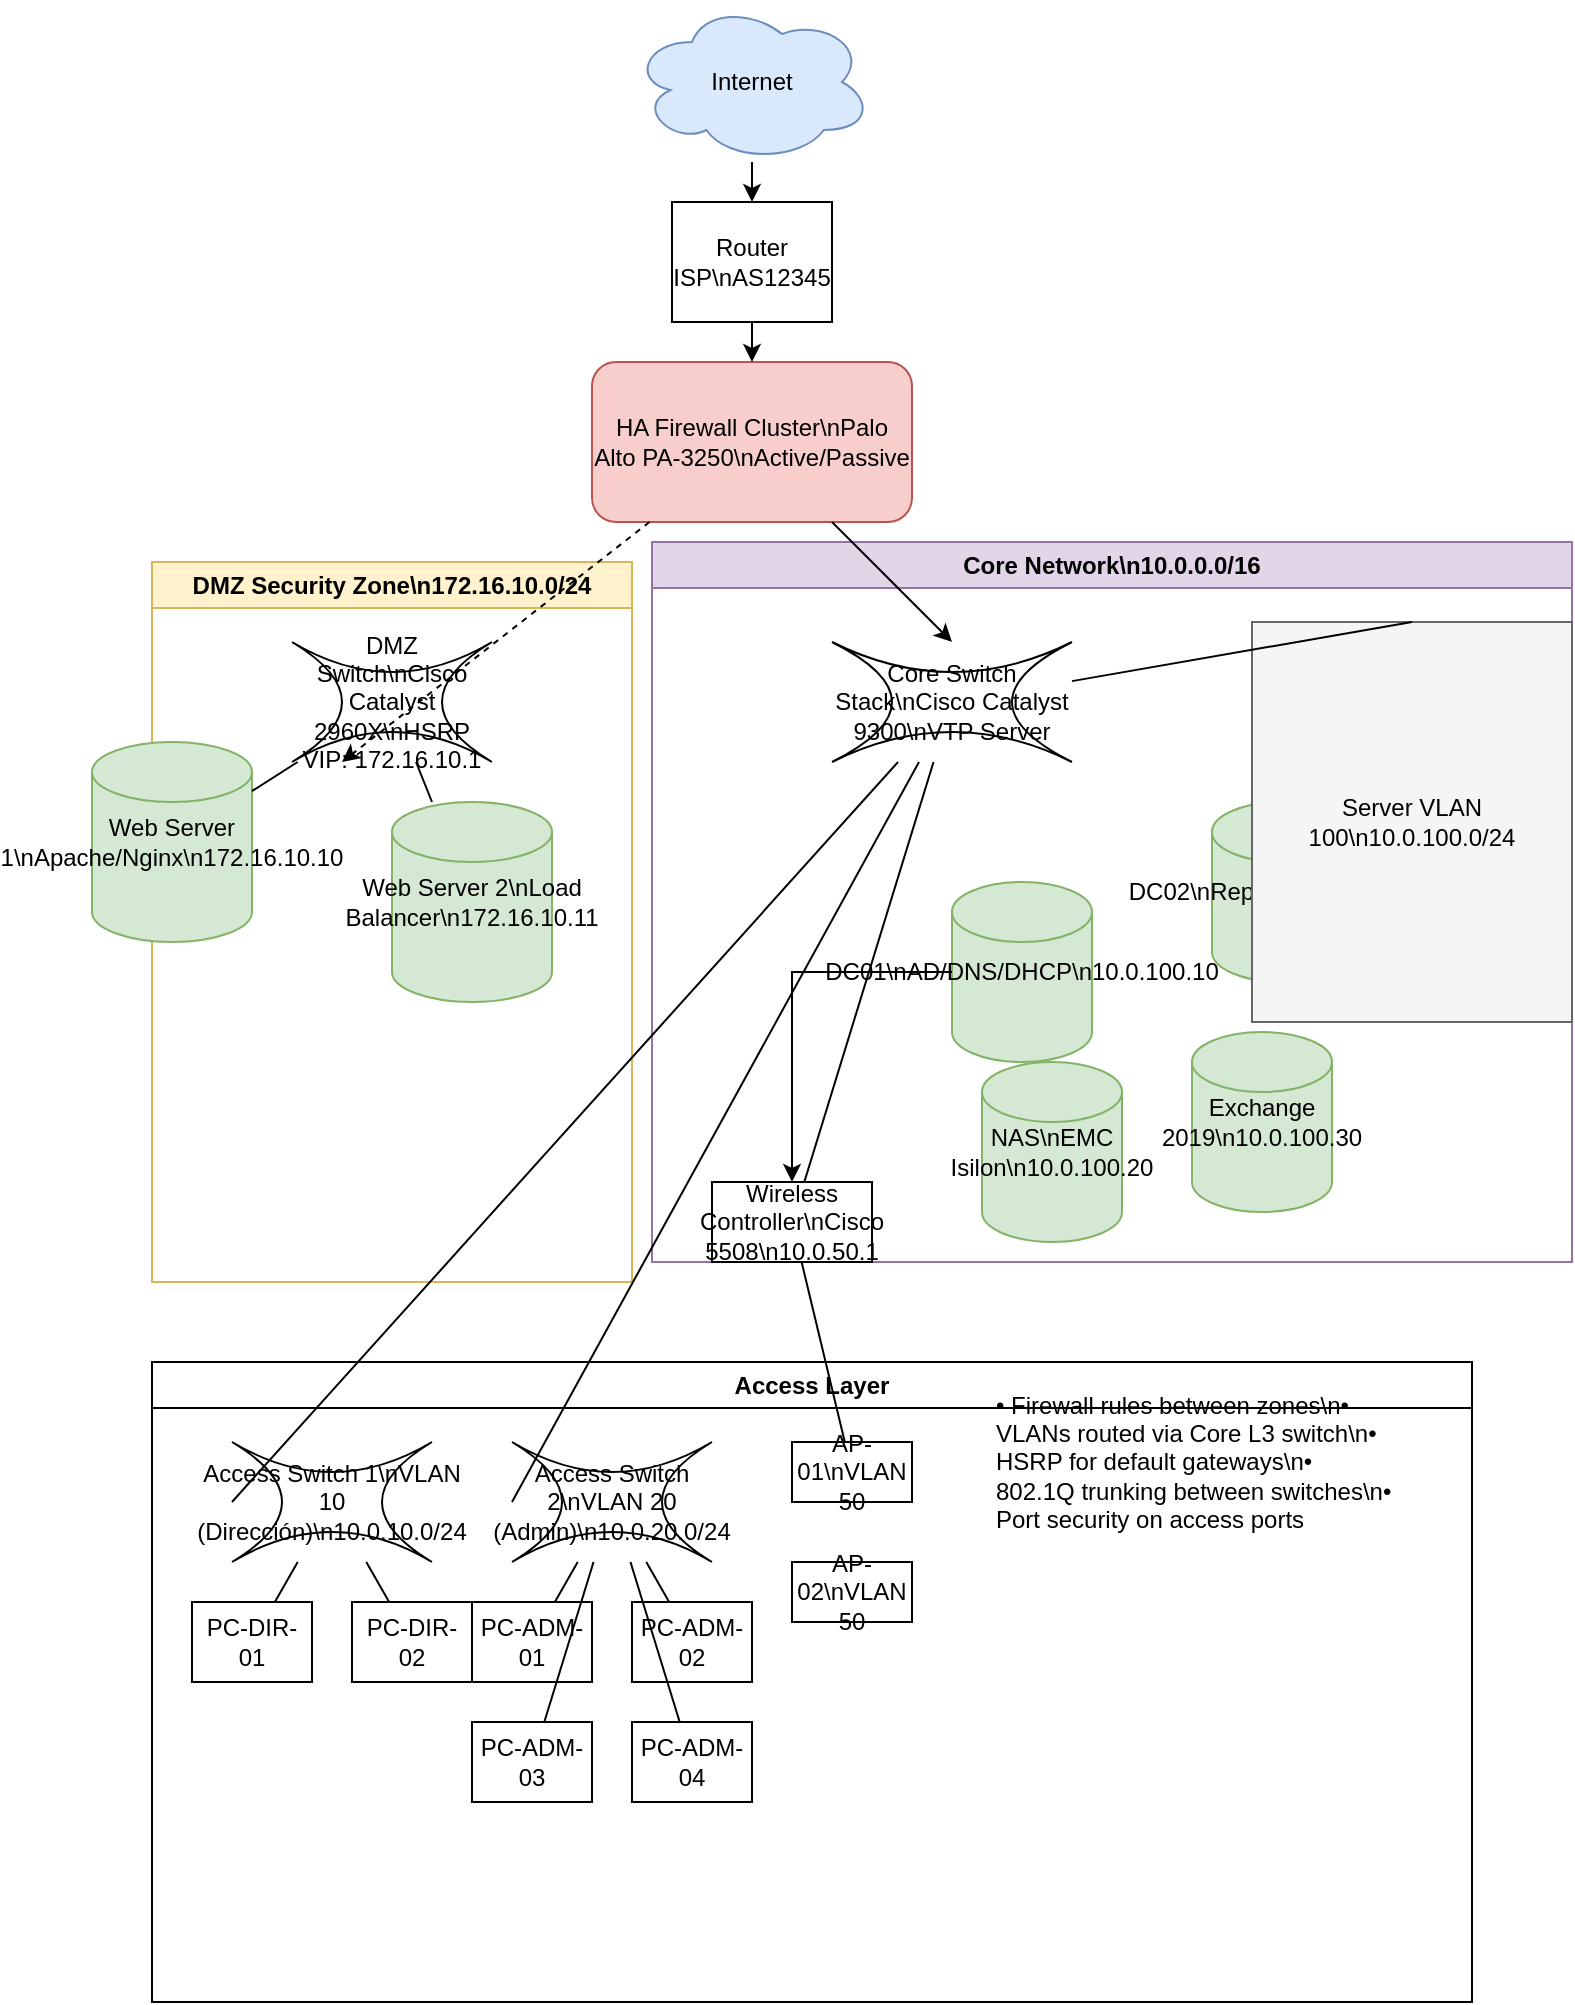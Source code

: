 <mxfile version="27.1.1">
  <diagram name="Page-1" id="0">
    <mxGraphModel dx="815" dy="444" grid="1" gridSize="10" guides="1" tooltips="1" connect="1" arrows="1" fold="1" page="1" pageScale="1" pageWidth="850" pageHeight="1100" math="0" shadow="0">
      <root>
        <mxCell id="0" />
        <mxCell id="1" parent="0" />
        <mxCell id="internet" value="Internet" style="shape=cloud;whiteSpace=wrap;html=1;fillColor=#DAE8FC;strokeColor=#6C8EBF;" parent="1" vertex="1">
          <mxGeometry x="420" y="40" width="120" height="80" as="geometry" />
        </mxCell>
        <mxCell id="isp_router" value="Router ISP\nAS12345" style="shape=router;whiteSpace=wrap;html=1;" parent="1" vertex="1">
          <mxGeometry x="440" y="140" width="80" height="60" as="geometry" />
        </mxCell>
        <mxCell id="edge_isp" style="endArrow=classic;html=1;entryX=0.5;entryY=0;entryDx=0;entryDy=0;" parent="1" source="internet" target="isp_router" edge="1">
          <mxGeometry width="50" height="50" relative="1" as="geometry">
            <mxPoint x="480" y="120" as="sourcePoint" />
            <mxPoint x="480" y="140" as="targetPoint" />
          </mxGeometry>
        </mxCell>
        <mxCell id="firewall_pair" value="HA Firewall Cluster\nPalo Alto PA-3250\nActive/Passive" style="shape=rectangle;rounded=1;whiteSpace=wrap;html=1;fillColor=#F8CECC;strokeColor=#B85450;" parent="1" vertex="1">
          <mxGeometry x="400" y="220" width="160" height="80" as="geometry" />
        </mxCell>
        <mxCell id="edge_fw" style="endArrow=classic;html=1;entryX=0.5;entryY=0;entryDx=0;entryDy=0;" parent="1" source="isp_router" target="firewall_pair" edge="1">
          <mxGeometry width="50" height="50" relative="1" as="geometry">
            <mxPoint x="480" y="200" as="sourcePoint" />
            <mxPoint x="480" y="220" as="targetPoint" />
          </mxGeometry>
        </mxCell>
        <mxCell id="dmz_zone" value="DMZ Security Zone\n172.16.10.0/24" style="swimlane;whiteSpace=wrap;html=1;fillColor=#FFF2CC;strokeColor=#D6B656;" parent="1" vertex="1">
          <mxGeometry x="180" y="320" width="240" height="360" as="geometry" />
        </mxCell>
        <mxCell id="dmz_switch" value="DMZ Switch\nCisco Catalyst 2960X\nHSRP VIP: 172.16.10.1" style="shape=switch;whiteSpace=wrap;html=1;" parent="1" vertex="1">
          <mxGeometry x="250" y="360" width="100" height="60" as="geometry" />
        </mxCell>
        <mxCell id="edge_dmz" style="endArrow=classic;html=1;entryX=0.25;entryY=1;entryDx=0;entryDy=0;dashed=1;" parent="1" source="firewall_pair" target="dmz_switch" edge="1">
          <mxGeometry width="50" height="50" relative="1" as="geometry">
            <mxPoint x="400" y="300" as="sourcePoint" />
            <mxPoint x="300" y="360" as="targetPoint" />
          </mxGeometry>
        </mxCell>
        <mxCell id="web1" value="Web Server 1\nApache/Nginx\n172.16.10.10" style="shape=cylinder3;whiteSpace=wrap;html=1;fillColor=#D5E8D4;strokeColor=#82B366;" parent="1" vertex="1">
          <mxGeometry x="150" y="410" width="80" height="100" as="geometry" />
        </mxCell>
        <mxCell id="web2" value="Web Server 2\nLoad Balancer\n172.16.10.11" style="shape=cylinder3;whiteSpace=wrap;html=1;fillColor=#D5E8D4;strokeColor=#82B366;" parent="1" vertex="1">
          <mxGeometry x="300" y="440" width="80" height="100" as="geometry" />
        </mxCell>
        <mxCell id="edge_web1" style="endArrow=none;html=1;" parent="1" source="dmz_switch" target="web1" edge="1">
          <mxGeometry width="50" height="50" relative="1" as="geometry">
            <mxPoint x="280" y="420" as="sourcePoint" />
            <mxPoint x="240" y="440" as="targetPoint" />
          </mxGeometry>
        </mxCell>
        <mxCell id="edge_web2" style="endArrow=none;html=1;" parent="1" source="dmz_switch" target="web2" edge="1">
          <mxGeometry width="50" height="50" relative="1" as="geometry">
            <mxPoint x="350" y="420" as="sourcePoint" />
            <mxPoint x="380" y="440" as="targetPoint" />
          </mxGeometry>
        </mxCell>
        <mxCell id="core_network" value="Core Network\n10.0.0.0/16" style="swimlane;whiteSpace=wrap;html=1;fillColor=#E1D5E7;strokeColor=#9673A6;" parent="1" vertex="1">
          <mxGeometry x="430" y="310" width="460" height="360" as="geometry" />
        </mxCell>
        <mxCell id="ad1" value="DC01\nAD/DNS/DHCP\n10.0.100.10" style="shape=cylinder3;whiteSpace=wrap;html=1;fillColor=#D5E8D4;strokeColor=#82B366;" parent="core_network" vertex="1">
          <mxGeometry x="150" y="170" width="70" height="90" as="geometry" />
        </mxCell>
        <mxCell id="ad2" value="DC02\nReplica\n10.0.100.11" style="shape=cylinder3;whiteSpace=wrap;html=1;fillColor=#D5E8D4;strokeColor=#82B366;" parent="core_network" vertex="1">
          <mxGeometry x="280" y="130" width="70" height="90" as="geometry" />
        </mxCell>
        <mxCell id="fileserver" value="NAS\nEMC Isilon\n10.0.100.20" style="shape=cylinder3;whiteSpace=wrap;html=1;fillColor=#D5E8D4;strokeColor=#82B366;" parent="core_network" vertex="1">
          <mxGeometry x="165" y="260" width="70" height="90" as="geometry" />
        </mxCell>
        <mxCell id="mailserver" value="Exchange 2019\n10.0.100.30" style="shape=cylinder3;whiteSpace=wrap;html=1;fillColor=#D5E8D4;strokeColor=#82B366;" parent="core_network" vertex="1">
          <mxGeometry x="270" y="245" width="70" height="90" as="geometry" />
        </mxCell>
        <mxCell id="wlc" value="Wireless Controller\nCisco 5508\n10.0.50.1" style="shape=rectangle;rounded=0;whiteSpace=wrap;html=1;" parent="core_network" vertex="1">
          <mxGeometry x="30" y="320" width="80" height="40" as="geometry" />
        </mxCell>
        <mxCell id="tw8akMHJFOt-fnRWsrSL-1" value="" style="edgeStyle=orthogonalEdgeStyle;rounded=0;orthogonalLoop=1;jettySize=auto;html=1;" edge="1" parent="core_network" source="ad1" target="wlc">
          <mxGeometry relative="1" as="geometry" />
        </mxCell>
        <mxCell id="server_vlan" value="Server VLAN 100\n10.0.100.0/24" style="rounded=0;whiteSpace=wrap;html=1;fillColor=#F5F5F5;strokeColor=#666666;" parent="core_network" vertex="1">
          <mxGeometry x="300" y="40" width="160" height="200" as="geometry" />
        </mxCell>
        <mxCell id="core_switch" value="Core Switch Stack\nCisco Catalyst 9300\nVTP Server" style="shape=switch;whiteSpace=wrap;html=1;" parent="1" vertex="1">
          <mxGeometry x="520" y="360" width="120" height="60" as="geometry" />
        </mxCell>
        <mxCell id="edge_core" style="endArrow=classic;html=1;entryX=0.5;entryY=0;entryDx=0;entryDy=0;" parent="1" source="firewall_pair" target="core_switch" edge="1">
          <mxGeometry width="50" height="50" relative="1" as="geometry">
            <mxPoint x="480" y="300" as="sourcePoint" />
            <mxPoint x="580" y="360" as="targetPoint" />
          </mxGeometry>
        </mxCell>
        <mxCell id="edge_servers" style="endArrow=none;html=1;entryX=0.5;entryY=0;entryDx=0;entryDy=0;" parent="1" source="core_switch" target="server_vlan" edge="1">
          <mxGeometry width="50" height="50" relative="1" as="geometry">
            <mxPoint x="580" y="420" as="sourcePoint" />
            <mxPoint x="680" y="440" as="targetPoint" />
          </mxGeometry>
        </mxCell>
        <mxCell id="access_layer" value="Access Layer" style="swimlane;whiteSpace=wrap;html=1;fillColor=#ffffff;strokeColor=#000000;" parent="1" vertex="1">
          <mxGeometry x="180" y="720" width="660" height="320" as="geometry" />
        </mxCell>
        <mxCell id="vlan10_switch" value="Access Switch 1\nVLAN 10 (Dirección)\n10.0.10.0/24" style="shape=switch;whiteSpace=wrap;html=1;" parent="1" vertex="1">
          <mxGeometry x="220" y="760" width="100" height="60" as="geometry" />
        </mxCell>
        <mxCell id="pc_vlan10_1" value="PC-DIR-01" style="shape=rectangle;rounded=0;whiteSpace=wrap;html=1;" parent="1" vertex="1">
          <mxGeometry x="200" y="840" width="60" height="40" as="geometry" />
        </mxCell>
        <mxCell id="pc_vlan10_2" value="PC-DIR-02" style="shape=rectangle;rounded=0;whiteSpace=wrap;html=1;" parent="1" vertex="1">
          <mxGeometry x="280" y="840" width="60" height="40" as="geometry" />
        </mxCell>
        <mxCell id="edge_vlan10_1" style="endArrow=none;html=1;" parent="1" source="vlan10_switch" target="pc_vlan10_1" edge="1">
          <mxGeometry width="50" height="50" relative="1" as="geometry">
            <mxPoint x="240" y="820" as="sourcePoint" />
            <mxPoint x="230" y="840" as="targetPoint" />
          </mxGeometry>
        </mxCell>
        <mxCell id="edge_vlan10_2" style="endArrow=none;html=1;" parent="1" source="vlan10_switch" target="pc_vlan10_2" edge="1">
          <mxGeometry width="50" height="50" relative="1" as="geometry">
            <mxPoint x="270" y="820" as="sourcePoint" />
            <mxPoint x="310" y="840" as="targetPoint" />
          </mxGeometry>
        </mxCell>
        <mxCell id="vlan20_switch" value="Access Switch 2\nVLAN 20 (Admin)\n10.0.20.0/24" style="shape=switch;whiteSpace=wrap;html=1;" parent="1" vertex="1">
          <mxGeometry x="360" y="760" width="100" height="60" as="geometry" />
        </mxCell>
        <mxCell id="pc_vlan20_1" value="PC-ADM-01" style="shape=rectangle;rounded=0;whiteSpace=wrap;html=1;" parent="1" vertex="1">
          <mxGeometry x="340" y="840" width="60" height="40" as="geometry" />
        </mxCell>
        <mxCell id="pc_vlan20_2" value="PC-ADM-02" style="shape=rectangle;rounded=0;whiteSpace=wrap;html=1;" parent="1" vertex="1">
          <mxGeometry x="420" y="840" width="60" height="40" as="geometry" />
        </mxCell>
        <mxCell id="pc_vlan20_3" value="PC-ADM-03" style="shape=rectangle;rounded=0;whiteSpace=wrap;html=1;" parent="1" vertex="1">
          <mxGeometry x="340" y="900" width="60" height="40" as="geometry" />
        </mxCell>
        <mxCell id="pc_vlan20_4" value="PC-ADM-04" style="shape=rectangle;rounded=0;whiteSpace=wrap;html=1;" parent="1" vertex="1">
          <mxGeometry x="420" y="900" width="60" height="40" as="geometry" />
        </mxCell>
        <mxCell id="edge_vlan20_1" style="endArrow=none;html=1;" parent="1" source="vlan20_switch" target="pc_vlan20_1" edge="1">
          <mxGeometry width="50" height="50" relative="1" as="geometry">
            <mxPoint x="380" y="820" as="sourcePoint" />
            <mxPoint x="370" y="840" as="targetPoint" />
          </mxGeometry>
        </mxCell>
        <mxCell id="edge_vlan20_2" style="endArrow=none;html=1;" parent="1" source="vlan20_switch" target="pc_vlan20_2" edge="1">
          <mxGeometry width="50" height="50" relative="1" as="geometry">
            <mxPoint x="410" y="820" as="sourcePoint" />
            <mxPoint x="450" y="840" as="targetPoint" />
          </mxGeometry>
        </mxCell>
        <mxCell id="edge_vlan20_3" style="endArrow=none;html=1;" parent="1" source="vlan20_switch" target="pc_vlan20_3" edge="1">
          <mxGeometry width="50" height="50" relative="1" as="geometry">
            <mxPoint x="380" y="880" as="sourcePoint" />
            <mxPoint x="370" y="900" as="targetPoint" />
          </mxGeometry>
        </mxCell>
        <mxCell id="edge_vlan20_4" style="endArrow=none;html=1;" parent="1" source="vlan20_switch" target="pc_vlan20_4" edge="1">
          <mxGeometry width="50" height="50" relative="1" as="geometry">
            <mxPoint x="410" y="880" as="sourcePoint" />
            <mxPoint x="450" y="900" as="targetPoint" />
          </mxGeometry>
        </mxCell>
        <mxCell id="edge_core_access1" style="endArrow=none;html=1;entryX=0;entryY=0.5;entryDx=0;entryDy=0;" parent="1" source="core_switch" target="vlan10_switch" edge="1">
          <mxGeometry width="50" height="50" relative="1" as="geometry">
            <mxPoint x="520" y="390" as="sourcePoint" />
            <mxPoint x="220" y="790" as="targetPoint" />
          </mxGeometry>
        </mxCell>
        <mxCell id="edge_core_access2" style="endArrow=none;html=1;entryX=0;entryY=0.5;entryDx=0;entryDy=0;" parent="1" source="core_switch" target="vlan20_switch" edge="1">
          <mxGeometry width="50" height="50" relative="1" as="geometry">
            <mxPoint x="520" y="390" as="sourcePoint" />
            <mxPoint x="360" y="790" as="targetPoint" />
          </mxGeometry>
        </mxCell>
        <mxCell id="ap1" value="AP-01\nVLAN 50" style="shape=rectangle;rounded=0;whiteSpace=wrap;html=1;" parent="1" vertex="1">
          <mxGeometry x="500" y="760" width="60" height="30" as="geometry" />
        </mxCell>
        <mxCell id="ap2" value="AP-02\nVLAN 50" style="shape=rectangle;rounded=0;whiteSpace=wrap;html=1;" parent="1" vertex="1">
          <mxGeometry x="500" y="820" width="60" height="30" as="geometry" />
        </mxCell>
        <mxCell id="edge_wlc" style="endArrow=none;html=1;" parent="1" source="core_switch" target="wlc" edge="1">
          <mxGeometry width="50" height="50" relative="1" as="geometry">
            <mxPoint x="560" y="420" as="sourcePoint" />
            <mxPoint x="560" y="440" as="targetPoint" />
          </mxGeometry>
        </mxCell>
        <mxCell id="edge_ap1" style="endArrow=none;html=1;" parent="1" source="wlc" target="ap1" edge="1">
          <mxGeometry width="50" height="50" relative="1" as="geometry">
            <mxPoint x="560" y="480" as="sourcePoint" />
            <mxPoint x="530" y="760" as="targetPoint" />
          </mxGeometry>
        </mxCell>
        <mxCell id="notes" value="• Firewall rules between zones\n• VLANs routed via Core L3 switch\n• HSRP for default gateways\n• 802.1Q trunking between switches\n• Port security on access ports" style="text;html=1;strokeColor=none;fillColor=none;align=left;verticalAlign=middle;whiteSpace=wrap;rounded=0;" parent="1" vertex="1">
          <mxGeometry x="600" y="720" width="200" height="100" as="geometry" />
        </mxCell>
      </root>
    </mxGraphModel>
  </diagram>
</mxfile>
